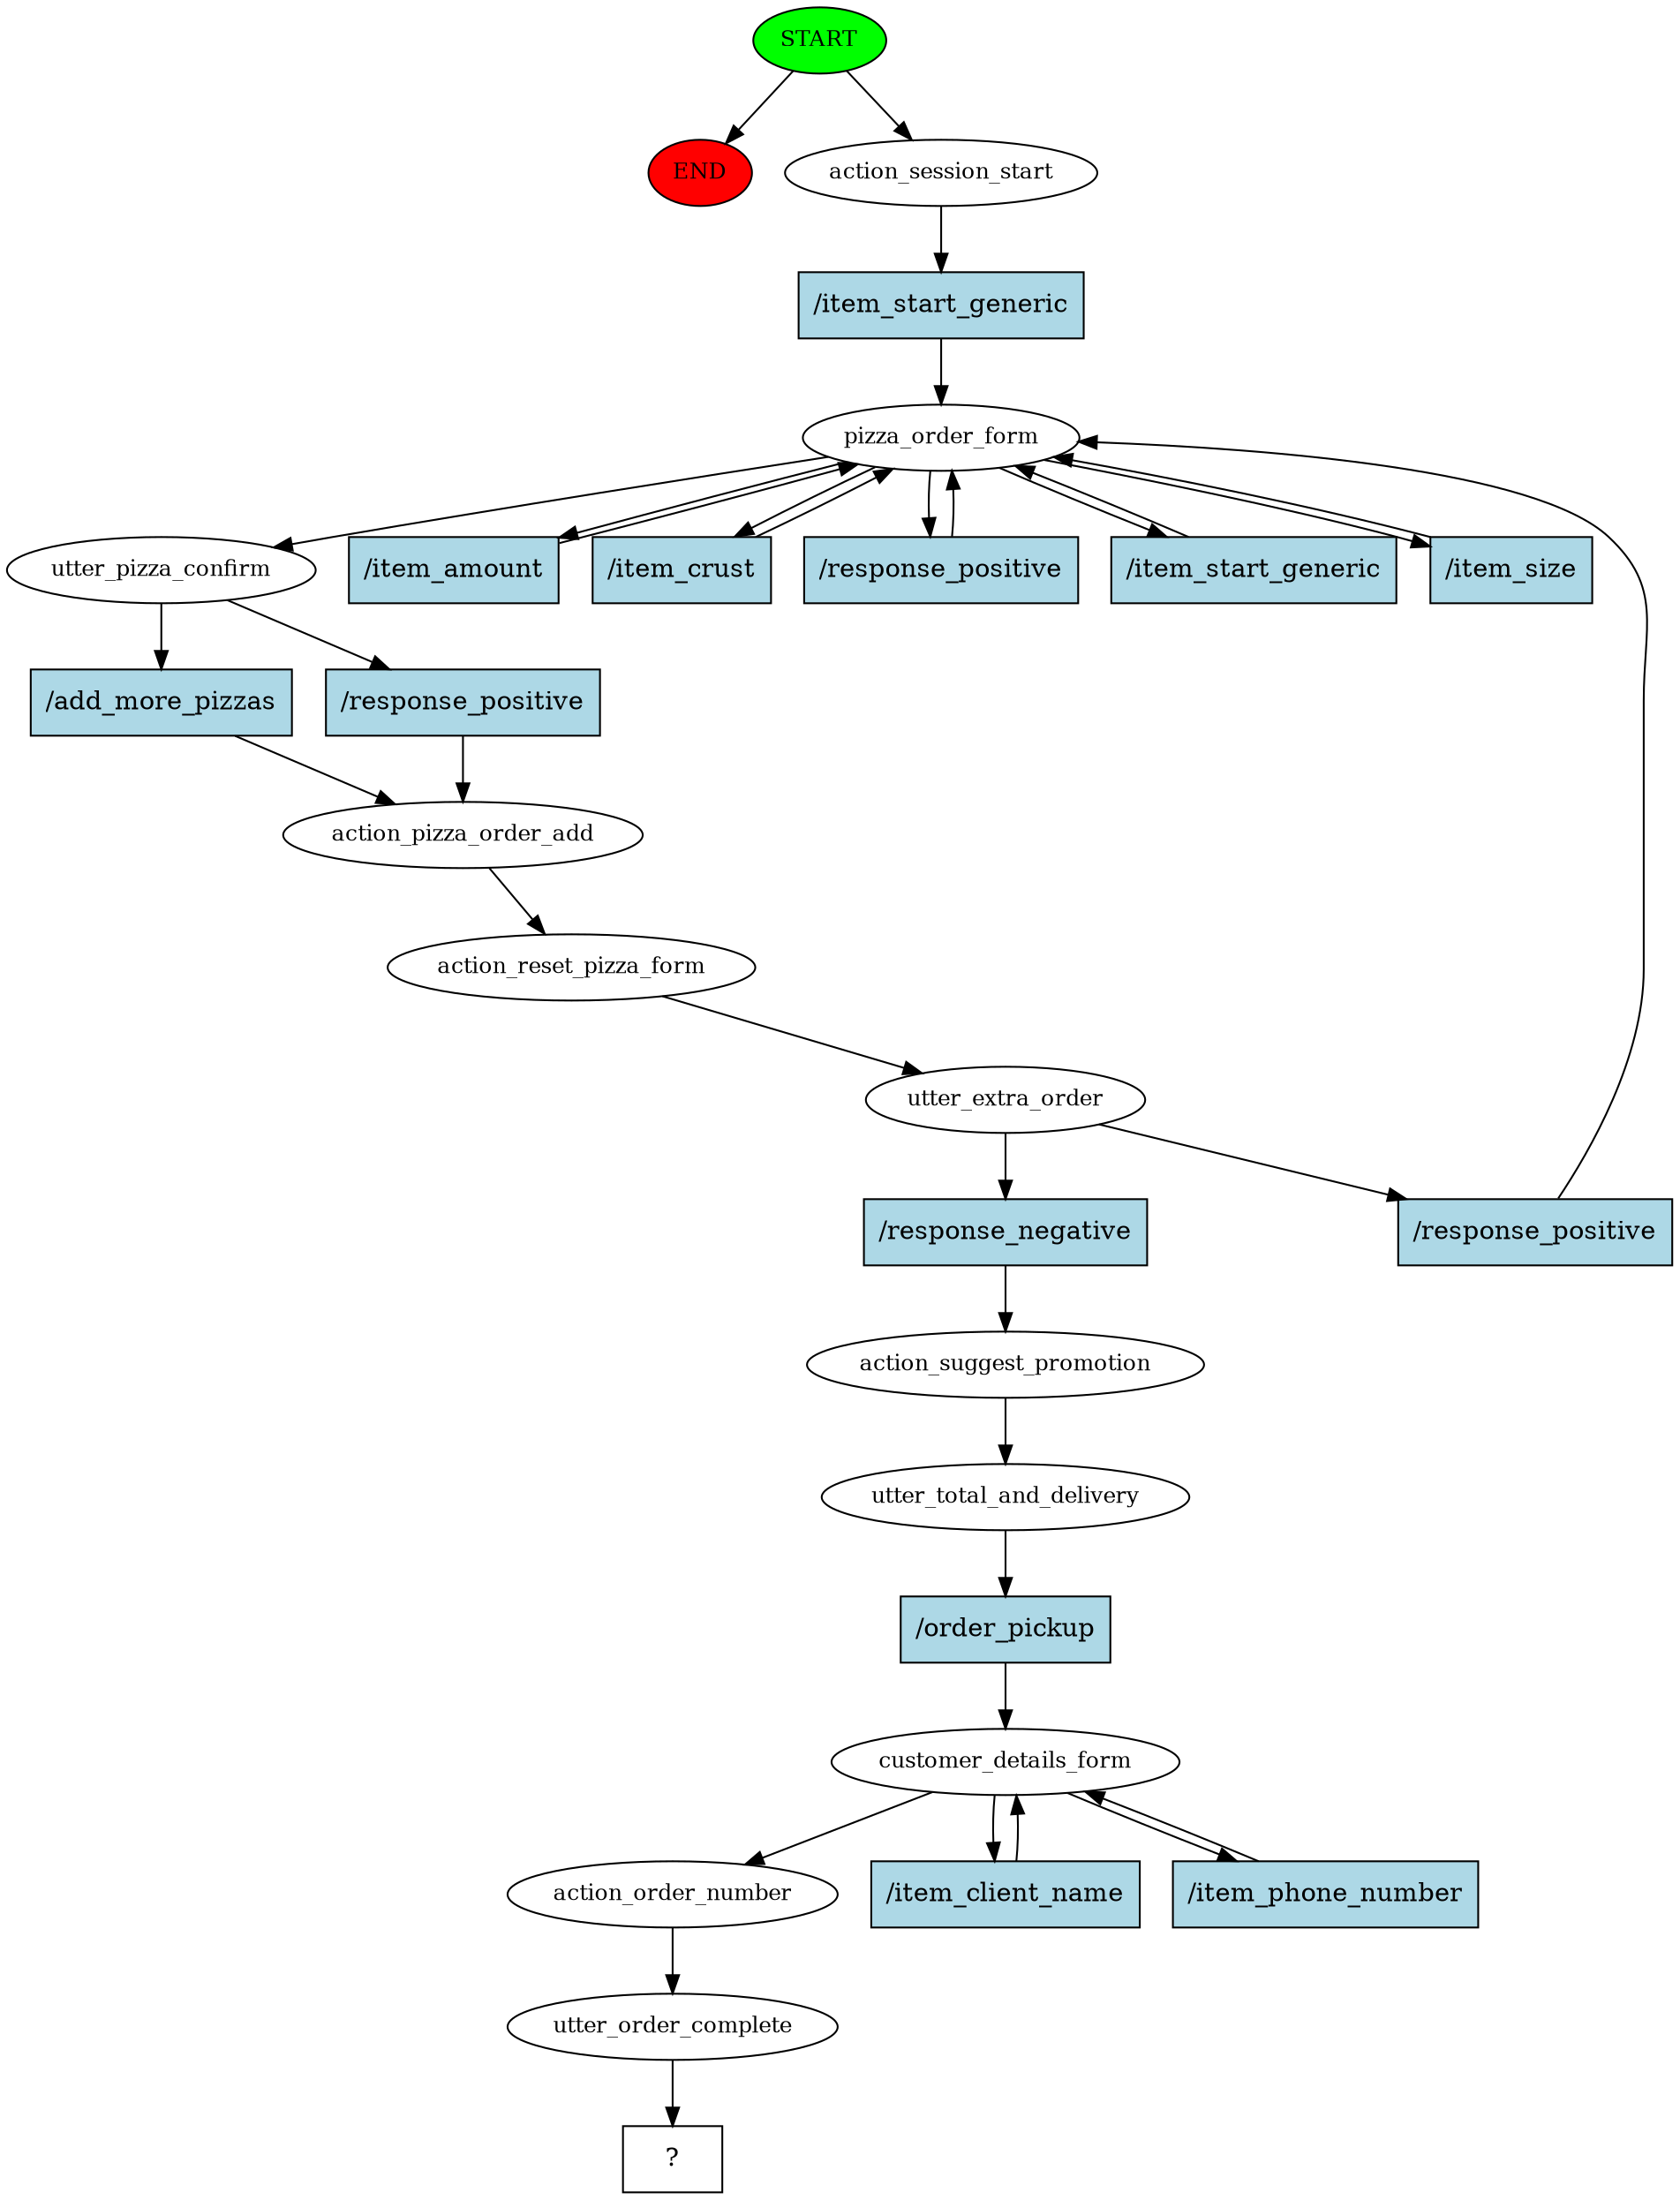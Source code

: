 digraph  {
0 [class="start active", fillcolor=green, fontsize=12, label=START, style=filled];
"-1" [class=end, fillcolor=red, fontsize=12, label=END, style=filled];
1 [class=active, fontsize=12, label=action_session_start];
2 [class=active, fontsize=12, label=pizza_order_form];
6 [class=active, fontsize=12, label=utter_pizza_confirm];
7 [class=active, fontsize=12, label=action_pizza_order_add];
8 [class=active, fontsize=12, label=action_reset_pizza_form];
9 [class=active, fontsize=12, label=utter_extra_order];
18 [class=active, fontsize=12, label=action_suggest_promotion];
19 [class=active, fontsize=12, label=utter_total_and_delivery];
20 [class=active, fontsize=12, label=customer_details_form];
23 [class=active, fontsize=12, label=action_order_number];
24 [class=active, fontsize=12, label=utter_order_complete];
25 [class="intent dashed active", label="  ?  ", shape=rect];
26 [class="intent active", fillcolor=lightblue, label="/item_start_generic", shape=rect, style=filled];
27 [class="intent active", fillcolor=lightblue, label="/item_amount", shape=rect, style=filled];
28 [class="intent active", fillcolor=lightblue, label="/item_crust", shape=rect, style=filled];
29 [class="intent active", fillcolor=lightblue, label="/response_positive", shape=rect, style=filled];
30 [class="intent active", fillcolor=lightblue, label="/item_start_generic", shape=rect, style=filled];
31 [class="intent active", fillcolor=lightblue, label="/item_size", shape=rect, style=filled];
32 [class="intent active", fillcolor=lightblue, label="/add_more_pizzas", shape=rect, style=filled];
33 [class="intent active", fillcolor=lightblue, label="/response_positive", shape=rect, style=filled];
34 [class="intent active", fillcolor=lightblue, label="/response_negative", shape=rect, style=filled];
35 [class="intent active", fillcolor=lightblue, label="/response_positive", shape=rect, style=filled];
36 [class="intent active", fillcolor=lightblue, label="/order_pickup", shape=rect, style=filled];
37 [class="intent active", fillcolor=lightblue, label="/item_client_name", shape=rect, style=filled];
38 [class="intent active", fillcolor=lightblue, label="/item_phone_number", shape=rect, style=filled];
0 -> "-1"  [class="", key=NONE, label=""];
0 -> 1  [class=active, key=NONE, label=""];
1 -> 26  [class=active, key=0];
2 -> 6  [class=active, key=NONE, label=""];
2 -> 27  [class=active, key=0];
2 -> 28  [class=active, key=0];
2 -> 29  [class=active, key=0];
2 -> 30  [class=active, key=0];
2 -> 31  [class=active, key=0];
6 -> 32  [class=active, key=0];
6 -> 33  [class=active, key=0];
7 -> 8  [class=active, key=NONE, label=""];
8 -> 9  [class=active, key=NONE, label=""];
9 -> 34  [class=active, key=0];
9 -> 35  [class=active, key=0];
18 -> 19  [class=active, key=NONE, label=""];
19 -> 36  [class=active, key=0];
20 -> 23  [class=active, key=NONE, label=""];
20 -> 37  [class=active, key=0];
20 -> 38  [class=active, key=0];
23 -> 24  [class=active, key=NONE, label=""];
24 -> 25  [class=active, key=NONE, label=""];
26 -> 2  [class=active, key=0];
27 -> 2  [class=active, key=0];
28 -> 2  [class=active, key=0];
29 -> 2  [class=active, key=0];
30 -> 2  [class=active, key=0];
31 -> 2  [class=active, key=0];
32 -> 7  [class=active, key=0];
33 -> 7  [class=active, key=0];
34 -> 18  [class=active, key=0];
35 -> 2  [class=active, key=0];
36 -> 20  [class=active, key=0];
37 -> 20  [class=active, key=0];
38 -> 20  [class=active, key=0];
}
